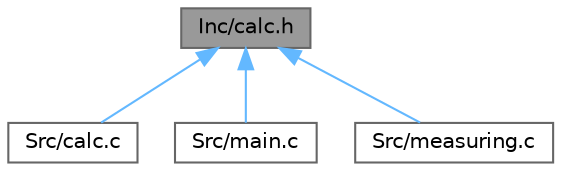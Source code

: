digraph "Inc/calc.h"
{
 // LATEX_PDF_SIZE
  bgcolor="transparent";
  edge [fontname=Helvetica,fontsize=10,labelfontname=Helvetica,labelfontsize=10];
  node [fontname=Helvetica,fontsize=10,shape=box,height=0.2,width=0.4];
  Node1 [id="Node000001",label="Inc/calc.h",height=0.2,width=0.4,color="gray40", fillcolor="grey60", style="filled", fontcolor="black",tooltip=" "];
  Node1 -> Node2 [id="edge1_Node000001_Node000002",dir="back",color="steelblue1",style="solid",tooltip=" "];
  Node2 [id="Node000002",label="Src/calc.c",height=0.2,width=0.4,color="grey40", fillcolor="white", style="filled",URL="$calc_8c.html",tooltip="Functions for calculating values based on RMS measurements."];
  Node1 -> Node3 [id="edge2_Node000001_Node000003",dir="back",color="steelblue1",style="solid",tooltip=" "];
  Node3 [id="Node000003",label="Src/main.c",height=0.2,width=0.4,color="grey40", fillcolor="white", style="filled",URL="$main_8c.html",tooltip="Sets up the microcontroller, the clock system and the peripherals. main.c Initialization is done for ..."];
  Node1 -> Node4 [id="edge3_Node000001_Node000004",dir="back",color="steelblue1",style="solid",tooltip=" "];
  Node4 [id="Node000004",label="Src/measuring.c",height=0.2,width=0.4,color="grey40", fillcolor="white", style="filled",URL="$measuring_8c.html",tooltip="Measuring voltages with the ADC(s) in different configurations."];
}
